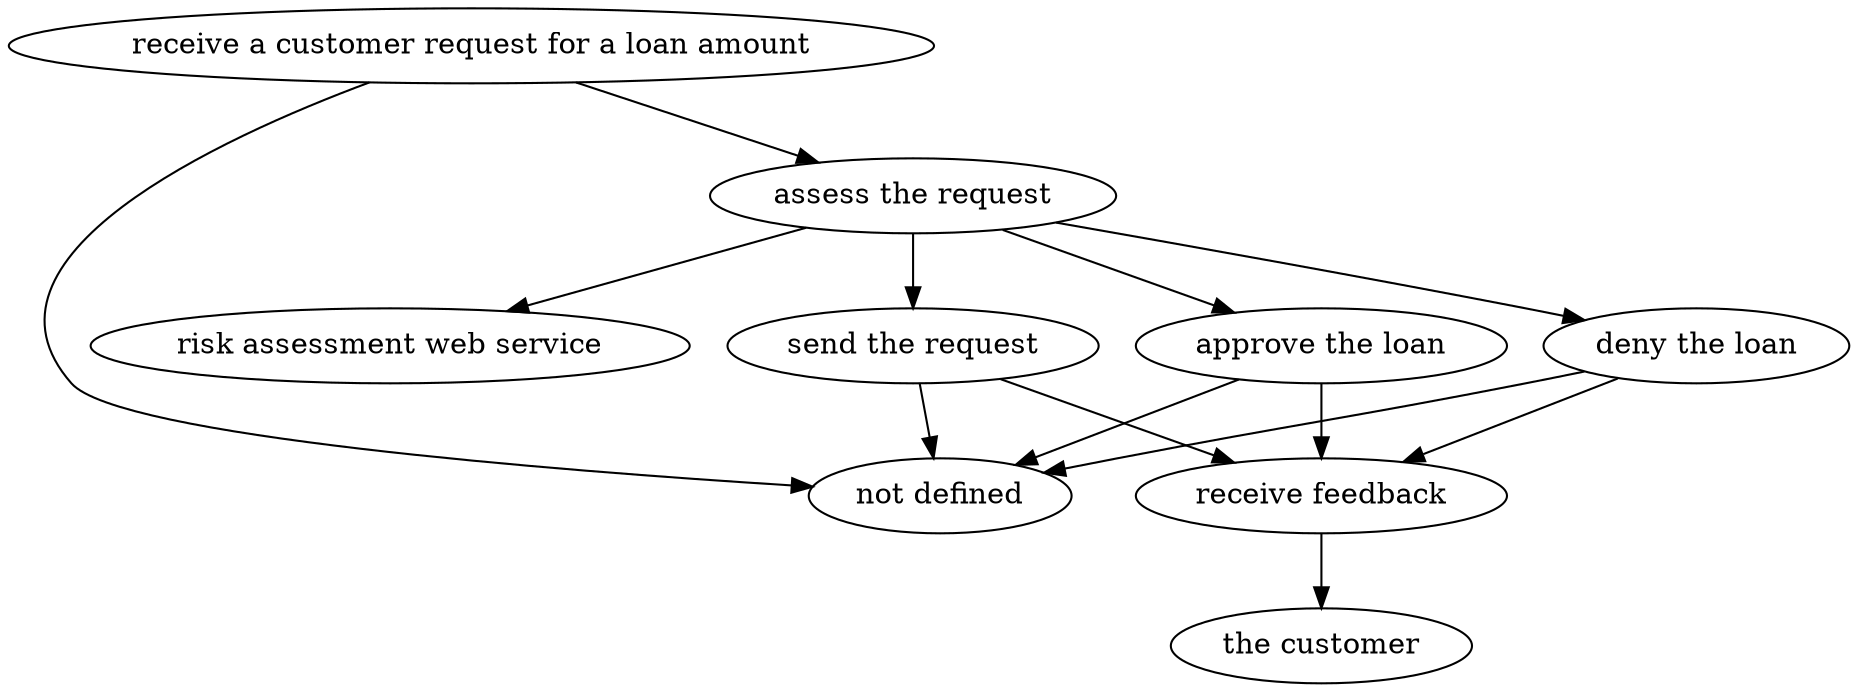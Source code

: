 strict digraph "doc-5.1" {
	graph [name="doc-5.1"];
	"receive a customer request for a loan amount"	[attrs="{'type': 'Activity', 'label': 'receive a customer request for a loan amount'}"];
	"assess the request"	[attrs="{'type': 'Activity', 'label': 'assess the request'}"];
	"receive a customer request for a loan amount" -> "assess the request"	[attrs="{'type': 'flow', 'label': 'flow'}"];
	"not defined"	[attrs="{'type': 'Actor', 'label': 'not defined'}"];
	"receive a customer request for a loan amount" -> "not defined"	[attrs="{'type': 'actor performer', 'label': 'actor performer'}"];
	"approve the loan"	[attrs="{'type': 'Activity', 'label': 'approve the loan'}"];
	"assess the request" -> "approve the loan"	[attrs="{'type': 'flow', 'label': 'flow'}"];
	"deny the loan"	[attrs="{'type': 'Activity', 'label': 'deny the loan'}"];
	"assess the request" -> "deny the loan"	[attrs="{'type': 'flow', 'label': 'flow'}"];
	"send the request"	[attrs="{'type': 'Activity', 'label': 'send the request'}"];
	"assess the request" -> "send the request"	[attrs="{'type': 'flow', 'label': 'flow'}"];
	"risk assessment web service"	[attrs="{'type': 'Actor', 'label': 'risk assessment web service'}"];
	"assess the request" -> "risk assessment web service"	[attrs="{'type': 'actor performer', 'label': 'actor performer'}"];
	"receive feedback"	[attrs="{'type': 'Activity', 'label': 'receive feedback'}"];
	"approve the loan" -> "receive feedback"	[attrs="{'type': 'flow', 'label': 'flow'}"];
	"approve the loan" -> "not defined"	[attrs="{'type': 'actor performer', 'label': 'actor performer'}"];
	"deny the loan" -> "receive feedback"	[attrs="{'type': 'flow', 'label': 'flow'}"];
	"deny the loan" -> "not defined"	[attrs="{'type': 'actor performer', 'label': 'actor performer'}"];
	"send the request" -> "receive feedback"	[attrs="{'type': 'flow', 'label': 'flow'}"];
	"send the request" -> "not defined"	[attrs="{'type': 'actor performer', 'label': 'actor performer'}"];
	"the customer"	[attrs="{'type': 'Actor', 'label': 'the customer'}"];
	"receive feedback" -> "the customer"	[attrs="{'type': 'actor performer', 'label': 'actor performer'}"];
}
